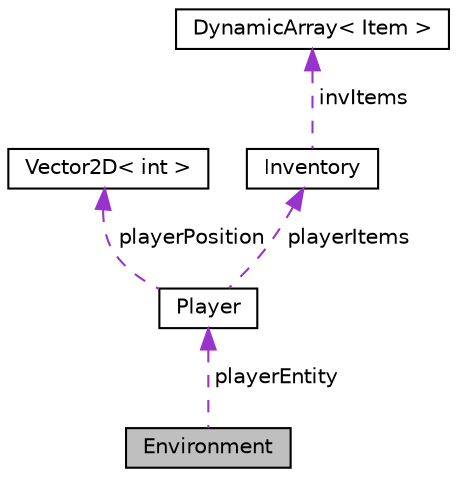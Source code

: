 digraph "Environment"
{
 // LATEX_PDF_SIZE
  edge [fontname="Helvetica",fontsize="10",labelfontname="Helvetica",labelfontsize="10"];
  node [fontname="Helvetica",fontsize="10",shape=record];
  Node1 [label="Environment",height=0.2,width=0.4,color="black", fillcolor="grey75", style="filled", fontcolor="black",tooltip=" "];
  Node2 -> Node1 [dir="back",color="darkorchid3",fontsize="10",style="dashed",label=" playerEntity" ,fontname="Helvetica"];
  Node2 [label="Player",height=0.2,width=0.4,color="black", fillcolor="white", style="filled",URL="$class_player.html",tooltip=" "];
  Node3 -> Node2 [dir="back",color="darkorchid3",fontsize="10",style="dashed",label=" playerPosition" ,fontname="Helvetica"];
  Node3 [label="Vector2D\< int \>",height=0.2,width=0.4,color="black", fillcolor="white", style="filled",URL="$class_vector2_d.html",tooltip=" "];
  Node4 -> Node2 [dir="back",color="darkorchid3",fontsize="10",style="dashed",label=" playerItems" ,fontname="Helvetica"];
  Node4 [label="Inventory",height=0.2,width=0.4,color="black", fillcolor="white", style="filled",URL="$class_inventory.html",tooltip=" "];
  Node5 -> Node4 [dir="back",color="darkorchid3",fontsize="10",style="dashed",label=" invItems" ,fontname="Helvetica"];
  Node5 [label="DynamicArray\< Item \>",height=0.2,width=0.4,color="black", fillcolor="white", style="filled",URL="$class_dynamic_array.html",tooltip=" "];
}
